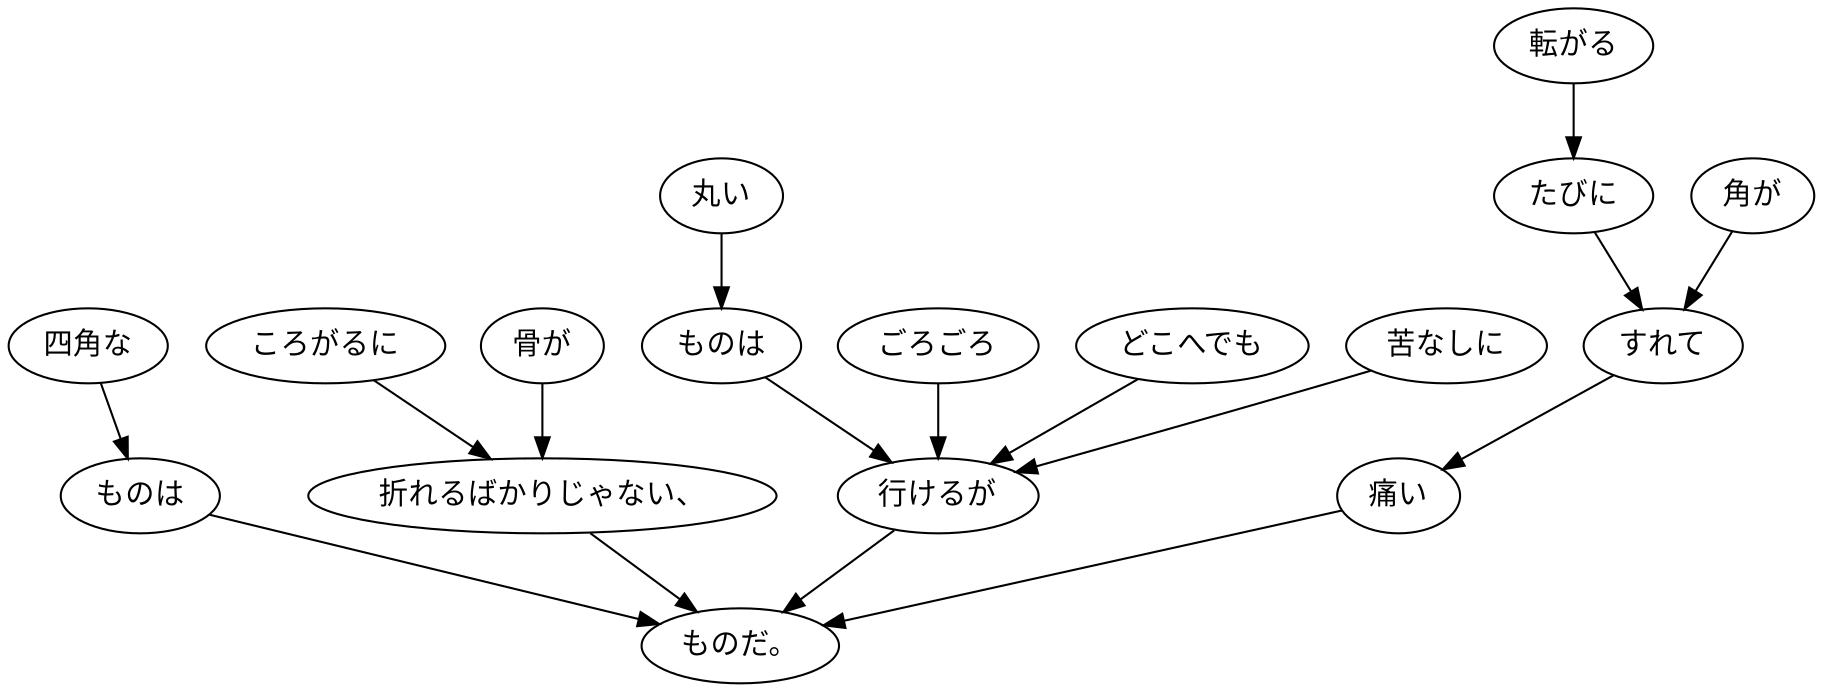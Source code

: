 digraph graph5360 {
	node0 [label="丸い"];
	node1 [label="ものは"];
	node2 [label="ごろごろ"];
	node3 [label="どこへでも"];
	node4 [label="苦なしに"];
	node5 [label="行けるが"];
	node6 [label="四角な"];
	node7 [label="ものは"];
	node8 [label="ころがるに"];
	node9 [label="骨が"];
	node10 [label="折れるばかりじゃない、"];
	node11 [label="転がる"];
	node12 [label="たびに"];
	node13 [label="角が"];
	node14 [label="すれて"];
	node15 [label="痛い"];
	node16 [label="ものだ。"];
	node0 -> node1;
	node1 -> node5;
	node2 -> node5;
	node3 -> node5;
	node4 -> node5;
	node5 -> node16;
	node6 -> node7;
	node7 -> node16;
	node8 -> node10;
	node9 -> node10;
	node10 -> node16;
	node11 -> node12;
	node12 -> node14;
	node13 -> node14;
	node14 -> node15;
	node15 -> node16;
}
